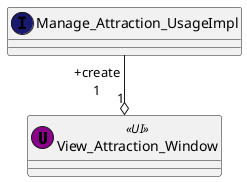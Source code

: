 @startuml
View_Attraction_Window "1" o-up- " +create\n 1" Manage_Attraction_UsageImpl

class View_Attraction_Window << (U,DarkMagenta) UI>> {
}

class Manage_Attraction_UsageImpl << (I,MidnightBlue) >> {
}
@enduml